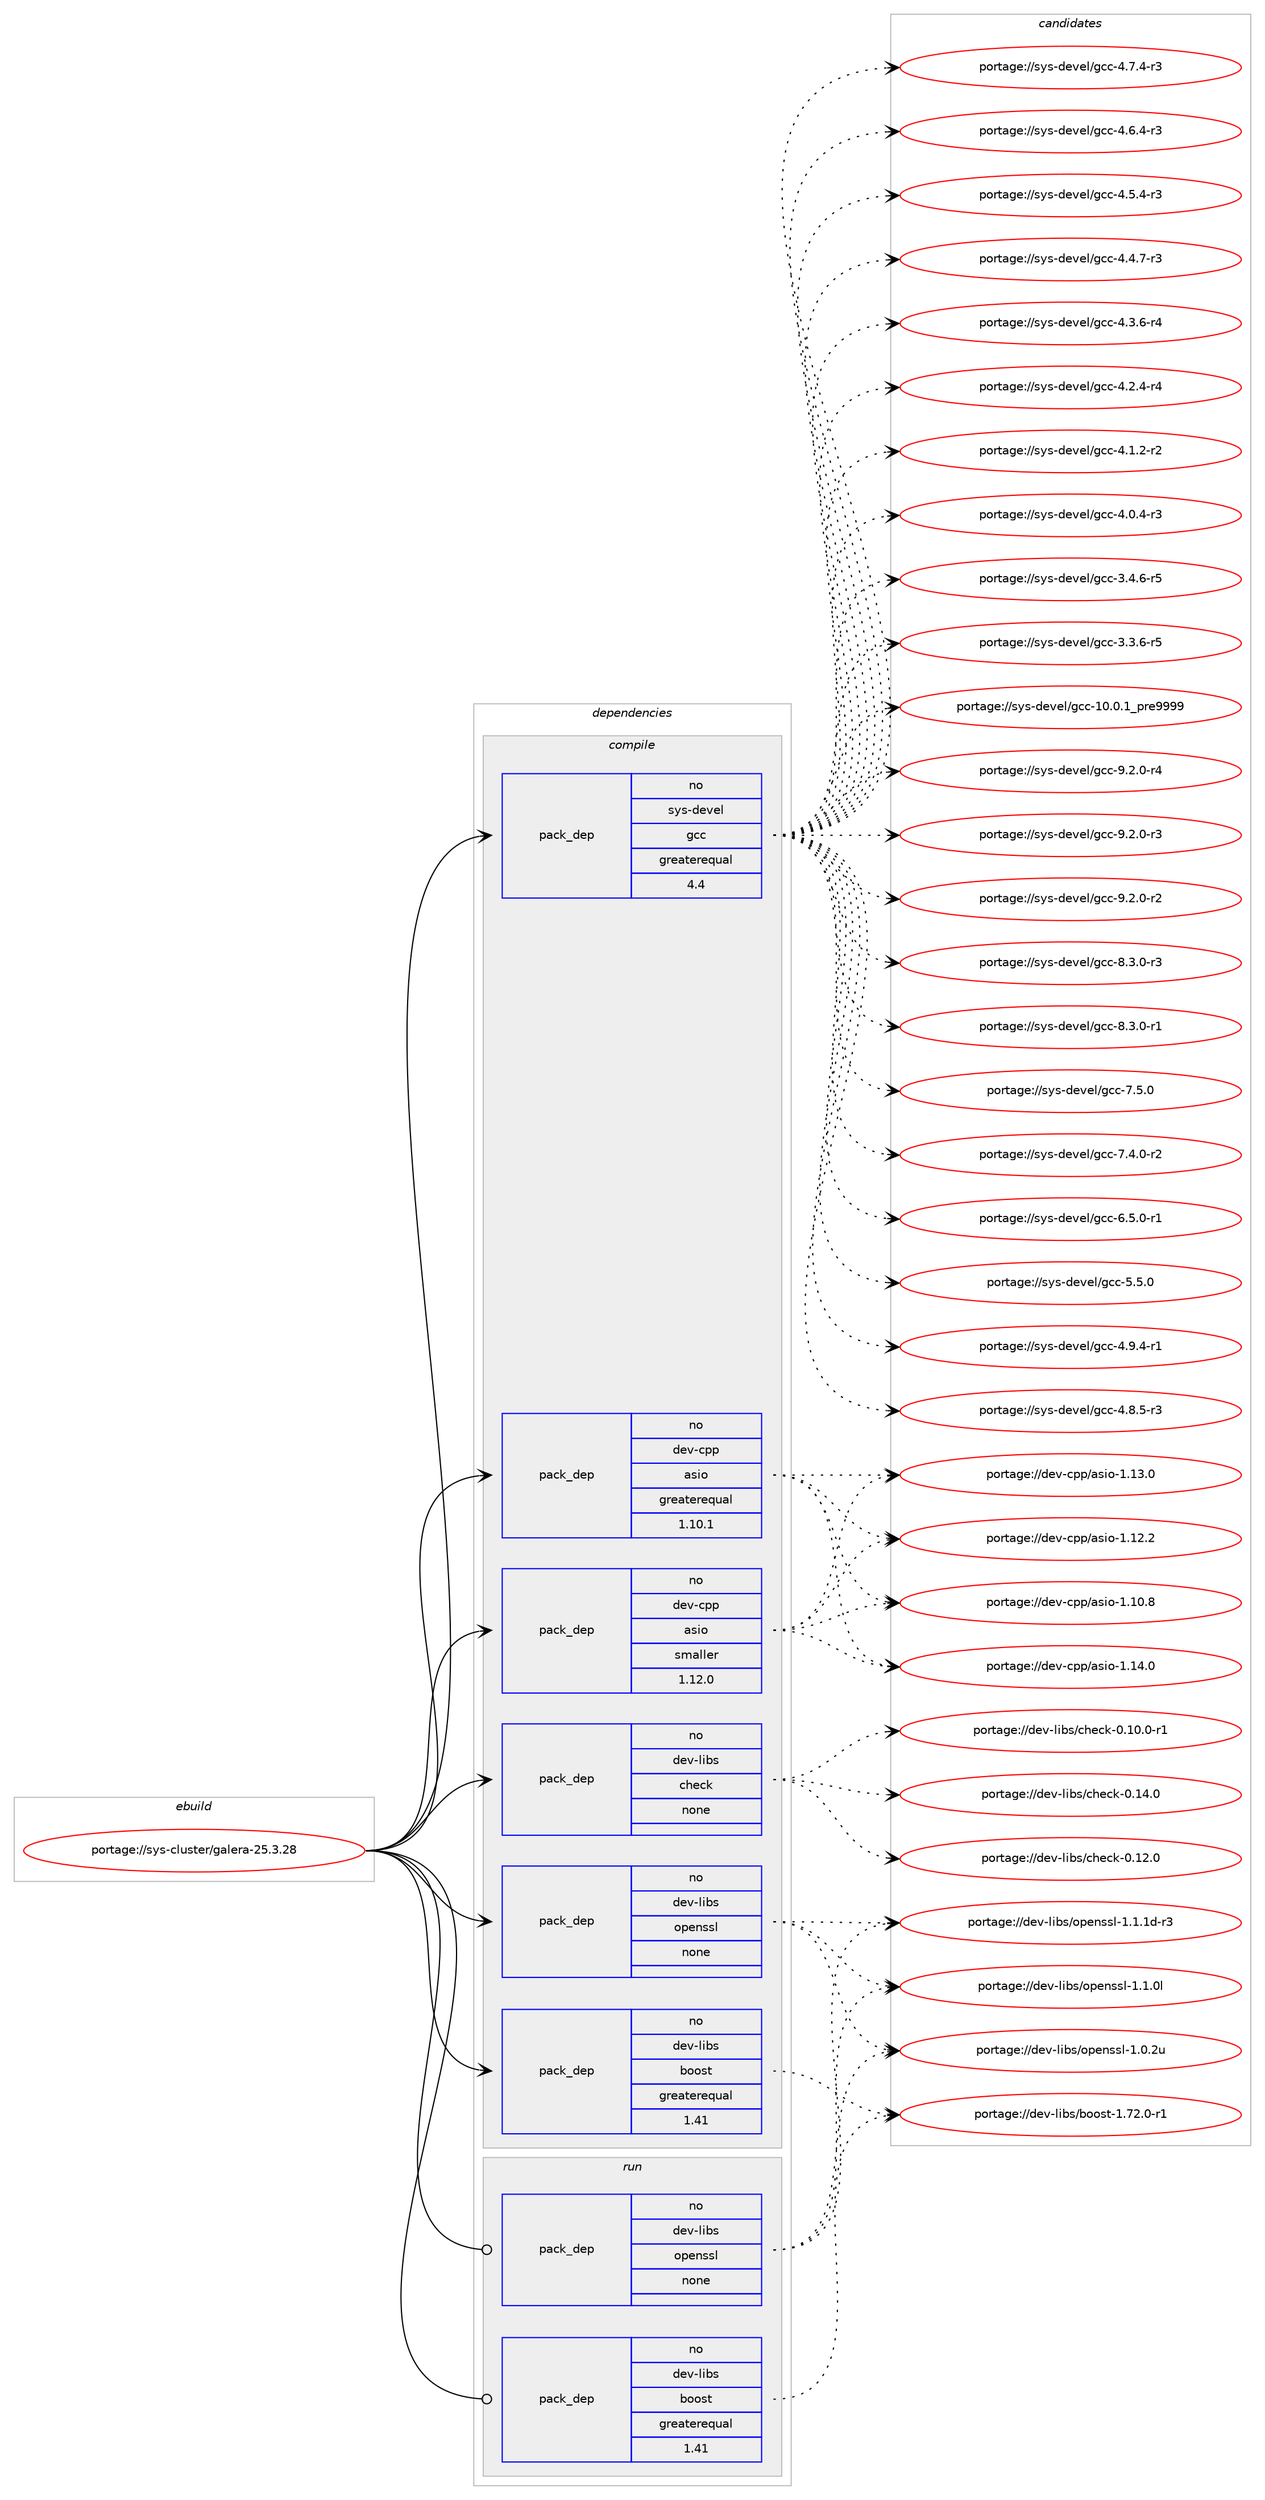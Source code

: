 digraph prolog {

# *************
# Graph options
# *************

newrank=true;
concentrate=true;
compound=true;
graph [rankdir=LR,fontname=Helvetica,fontsize=10,ranksep=1.5];#, ranksep=2.5, nodesep=0.2];
edge  [arrowhead=vee];
node  [fontname=Helvetica,fontsize=10];

# **********
# The ebuild
# **********

subgraph cluster_leftcol {
color=gray;
rank=same;
label=<<i>ebuild</i>>;
id [label="portage://sys-cluster/galera-25.3.28", color=red, width=4, href="../sys-cluster/galera-25.3.28.svg"];
}

# ****************
# The dependencies
# ****************

subgraph cluster_midcol {
color=gray;
label=<<i>dependencies</i>>;
subgraph cluster_compile {
fillcolor="#eeeeee";
style=filled;
label=<<i>compile</i>>;
subgraph pack43571 {
dependency56136 [label=<<TABLE BORDER="0" CELLBORDER="1" CELLSPACING="0" CELLPADDING="4" WIDTH="220"><TR><TD ROWSPAN="6" CELLPADDING="30">pack_dep</TD></TR><TR><TD WIDTH="110">no</TD></TR><TR><TD>dev-cpp</TD></TR><TR><TD>asio</TD></TR><TR><TD>greaterequal</TD></TR><TR><TD>1.10.1</TD></TR></TABLE>>, shape=none, color=blue];
}
id:e -> dependency56136:w [weight=20,style="solid",arrowhead="vee"];
subgraph pack43572 {
dependency56137 [label=<<TABLE BORDER="0" CELLBORDER="1" CELLSPACING="0" CELLPADDING="4" WIDTH="220"><TR><TD ROWSPAN="6" CELLPADDING="30">pack_dep</TD></TR><TR><TD WIDTH="110">no</TD></TR><TR><TD>dev-cpp</TD></TR><TR><TD>asio</TD></TR><TR><TD>smaller</TD></TR><TR><TD>1.12.0</TD></TR></TABLE>>, shape=none, color=blue];
}
id:e -> dependency56137:w [weight=20,style="solid",arrowhead="vee"];
subgraph pack43573 {
dependency56138 [label=<<TABLE BORDER="0" CELLBORDER="1" CELLSPACING="0" CELLPADDING="4" WIDTH="220"><TR><TD ROWSPAN="6" CELLPADDING="30">pack_dep</TD></TR><TR><TD WIDTH="110">no</TD></TR><TR><TD>dev-libs</TD></TR><TR><TD>boost</TD></TR><TR><TD>greaterequal</TD></TR><TR><TD>1.41</TD></TR></TABLE>>, shape=none, color=blue];
}
id:e -> dependency56138:w [weight=20,style="solid",arrowhead="vee"];
subgraph pack43574 {
dependency56139 [label=<<TABLE BORDER="0" CELLBORDER="1" CELLSPACING="0" CELLPADDING="4" WIDTH="220"><TR><TD ROWSPAN="6" CELLPADDING="30">pack_dep</TD></TR><TR><TD WIDTH="110">no</TD></TR><TR><TD>dev-libs</TD></TR><TR><TD>check</TD></TR><TR><TD>none</TD></TR><TR><TD></TD></TR></TABLE>>, shape=none, color=blue];
}
id:e -> dependency56139:w [weight=20,style="solid",arrowhead="vee"];
subgraph pack43575 {
dependency56140 [label=<<TABLE BORDER="0" CELLBORDER="1" CELLSPACING="0" CELLPADDING="4" WIDTH="220"><TR><TD ROWSPAN="6" CELLPADDING="30">pack_dep</TD></TR><TR><TD WIDTH="110">no</TD></TR><TR><TD>dev-libs</TD></TR><TR><TD>openssl</TD></TR><TR><TD>none</TD></TR><TR><TD></TD></TR></TABLE>>, shape=none, color=blue];
}
id:e -> dependency56140:w [weight=20,style="solid",arrowhead="vee"];
subgraph pack43576 {
dependency56141 [label=<<TABLE BORDER="0" CELLBORDER="1" CELLSPACING="0" CELLPADDING="4" WIDTH="220"><TR><TD ROWSPAN="6" CELLPADDING="30">pack_dep</TD></TR><TR><TD WIDTH="110">no</TD></TR><TR><TD>sys-devel</TD></TR><TR><TD>gcc</TD></TR><TR><TD>greaterequal</TD></TR><TR><TD>4.4</TD></TR></TABLE>>, shape=none, color=blue];
}
id:e -> dependency56141:w [weight=20,style="solid",arrowhead="vee"];
}
subgraph cluster_compileandrun {
fillcolor="#eeeeee";
style=filled;
label=<<i>compile and run</i>>;
}
subgraph cluster_run {
fillcolor="#eeeeee";
style=filled;
label=<<i>run</i>>;
subgraph pack43577 {
dependency56142 [label=<<TABLE BORDER="0" CELLBORDER="1" CELLSPACING="0" CELLPADDING="4" WIDTH="220"><TR><TD ROWSPAN="6" CELLPADDING="30">pack_dep</TD></TR><TR><TD WIDTH="110">no</TD></TR><TR><TD>dev-libs</TD></TR><TR><TD>boost</TD></TR><TR><TD>greaterequal</TD></TR><TR><TD>1.41</TD></TR></TABLE>>, shape=none, color=blue];
}
id:e -> dependency56142:w [weight=20,style="solid",arrowhead="odot"];
subgraph pack43578 {
dependency56143 [label=<<TABLE BORDER="0" CELLBORDER="1" CELLSPACING="0" CELLPADDING="4" WIDTH="220"><TR><TD ROWSPAN="6" CELLPADDING="30">pack_dep</TD></TR><TR><TD WIDTH="110">no</TD></TR><TR><TD>dev-libs</TD></TR><TR><TD>openssl</TD></TR><TR><TD>none</TD></TR><TR><TD></TD></TR></TABLE>>, shape=none, color=blue];
}
id:e -> dependency56143:w [weight=20,style="solid",arrowhead="odot"];
}
}

# **************
# The candidates
# **************

subgraph cluster_choices {
rank=same;
color=gray;
label=<<i>candidates</i>>;

subgraph choice43571 {
color=black;
nodesep=1;
choice1001011184599112112479711510511145494649524648 [label="portage://dev-cpp/asio-1.14.0", color=red, width=4,href="../dev-cpp/asio-1.14.0.svg"];
choice1001011184599112112479711510511145494649514648 [label="portage://dev-cpp/asio-1.13.0", color=red, width=4,href="../dev-cpp/asio-1.13.0.svg"];
choice1001011184599112112479711510511145494649504650 [label="portage://dev-cpp/asio-1.12.2", color=red, width=4,href="../dev-cpp/asio-1.12.2.svg"];
choice1001011184599112112479711510511145494649484656 [label="portage://dev-cpp/asio-1.10.8", color=red, width=4,href="../dev-cpp/asio-1.10.8.svg"];
dependency56136:e -> choice1001011184599112112479711510511145494649524648:w [style=dotted,weight="100"];
dependency56136:e -> choice1001011184599112112479711510511145494649514648:w [style=dotted,weight="100"];
dependency56136:e -> choice1001011184599112112479711510511145494649504650:w [style=dotted,weight="100"];
dependency56136:e -> choice1001011184599112112479711510511145494649484656:w [style=dotted,weight="100"];
}
subgraph choice43572 {
color=black;
nodesep=1;
choice1001011184599112112479711510511145494649524648 [label="portage://dev-cpp/asio-1.14.0", color=red, width=4,href="../dev-cpp/asio-1.14.0.svg"];
choice1001011184599112112479711510511145494649514648 [label="portage://dev-cpp/asio-1.13.0", color=red, width=4,href="../dev-cpp/asio-1.13.0.svg"];
choice1001011184599112112479711510511145494649504650 [label="portage://dev-cpp/asio-1.12.2", color=red, width=4,href="../dev-cpp/asio-1.12.2.svg"];
choice1001011184599112112479711510511145494649484656 [label="portage://dev-cpp/asio-1.10.8", color=red, width=4,href="../dev-cpp/asio-1.10.8.svg"];
dependency56137:e -> choice1001011184599112112479711510511145494649524648:w [style=dotted,weight="100"];
dependency56137:e -> choice1001011184599112112479711510511145494649514648:w [style=dotted,weight="100"];
dependency56137:e -> choice1001011184599112112479711510511145494649504650:w [style=dotted,weight="100"];
dependency56137:e -> choice1001011184599112112479711510511145494649484656:w [style=dotted,weight="100"];
}
subgraph choice43573 {
color=black;
nodesep=1;
choice10010111845108105981154798111111115116454946555046484511449 [label="portage://dev-libs/boost-1.72.0-r1", color=red, width=4,href="../dev-libs/boost-1.72.0-r1.svg"];
dependency56138:e -> choice10010111845108105981154798111111115116454946555046484511449:w [style=dotted,weight="100"];
}
subgraph choice43574 {
color=black;
nodesep=1;
choice100101118451081059811547991041019910745484649524648 [label="portage://dev-libs/check-0.14.0", color=red, width=4,href="../dev-libs/check-0.14.0.svg"];
choice100101118451081059811547991041019910745484649504648 [label="portage://dev-libs/check-0.12.0", color=red, width=4,href="../dev-libs/check-0.12.0.svg"];
choice1001011184510810598115479910410199107454846494846484511449 [label="portage://dev-libs/check-0.10.0-r1", color=red, width=4,href="../dev-libs/check-0.10.0-r1.svg"];
dependency56139:e -> choice100101118451081059811547991041019910745484649524648:w [style=dotted,weight="100"];
dependency56139:e -> choice100101118451081059811547991041019910745484649504648:w [style=dotted,weight="100"];
dependency56139:e -> choice1001011184510810598115479910410199107454846494846484511449:w [style=dotted,weight="100"];
}
subgraph choice43575 {
color=black;
nodesep=1;
choice1001011184510810598115471111121011101151151084549464946491004511451 [label="portage://dev-libs/openssl-1.1.1d-r3", color=red, width=4,href="../dev-libs/openssl-1.1.1d-r3.svg"];
choice100101118451081059811547111112101110115115108454946494648108 [label="portage://dev-libs/openssl-1.1.0l", color=red, width=4,href="../dev-libs/openssl-1.1.0l.svg"];
choice100101118451081059811547111112101110115115108454946484650117 [label="portage://dev-libs/openssl-1.0.2u", color=red, width=4,href="../dev-libs/openssl-1.0.2u.svg"];
dependency56140:e -> choice1001011184510810598115471111121011101151151084549464946491004511451:w [style=dotted,weight="100"];
dependency56140:e -> choice100101118451081059811547111112101110115115108454946494648108:w [style=dotted,weight="100"];
dependency56140:e -> choice100101118451081059811547111112101110115115108454946484650117:w [style=dotted,weight="100"];
}
subgraph choice43576 {
color=black;
nodesep=1;
choice115121115451001011181011084710399994557465046484511452 [label="portage://sys-devel/gcc-9.2.0-r4", color=red, width=4,href="../sys-devel/gcc-9.2.0-r4.svg"];
choice115121115451001011181011084710399994557465046484511451 [label="portage://sys-devel/gcc-9.2.0-r3", color=red, width=4,href="../sys-devel/gcc-9.2.0-r3.svg"];
choice115121115451001011181011084710399994557465046484511450 [label="portage://sys-devel/gcc-9.2.0-r2", color=red, width=4,href="../sys-devel/gcc-9.2.0-r2.svg"];
choice115121115451001011181011084710399994556465146484511451 [label="portage://sys-devel/gcc-8.3.0-r3", color=red, width=4,href="../sys-devel/gcc-8.3.0-r3.svg"];
choice115121115451001011181011084710399994556465146484511449 [label="portage://sys-devel/gcc-8.3.0-r1", color=red, width=4,href="../sys-devel/gcc-8.3.0-r1.svg"];
choice11512111545100101118101108471039999455546534648 [label="portage://sys-devel/gcc-7.5.0", color=red, width=4,href="../sys-devel/gcc-7.5.0.svg"];
choice115121115451001011181011084710399994555465246484511450 [label="portage://sys-devel/gcc-7.4.0-r2", color=red, width=4,href="../sys-devel/gcc-7.4.0-r2.svg"];
choice115121115451001011181011084710399994554465346484511449 [label="portage://sys-devel/gcc-6.5.0-r1", color=red, width=4,href="../sys-devel/gcc-6.5.0-r1.svg"];
choice11512111545100101118101108471039999455346534648 [label="portage://sys-devel/gcc-5.5.0", color=red, width=4,href="../sys-devel/gcc-5.5.0.svg"];
choice115121115451001011181011084710399994552465746524511449 [label="portage://sys-devel/gcc-4.9.4-r1", color=red, width=4,href="../sys-devel/gcc-4.9.4-r1.svg"];
choice115121115451001011181011084710399994552465646534511451 [label="portage://sys-devel/gcc-4.8.5-r3", color=red, width=4,href="../sys-devel/gcc-4.8.5-r3.svg"];
choice115121115451001011181011084710399994552465546524511451 [label="portage://sys-devel/gcc-4.7.4-r3", color=red, width=4,href="../sys-devel/gcc-4.7.4-r3.svg"];
choice115121115451001011181011084710399994552465446524511451 [label="portage://sys-devel/gcc-4.6.4-r3", color=red, width=4,href="../sys-devel/gcc-4.6.4-r3.svg"];
choice115121115451001011181011084710399994552465346524511451 [label="portage://sys-devel/gcc-4.5.4-r3", color=red, width=4,href="../sys-devel/gcc-4.5.4-r3.svg"];
choice115121115451001011181011084710399994552465246554511451 [label="portage://sys-devel/gcc-4.4.7-r3", color=red, width=4,href="../sys-devel/gcc-4.4.7-r3.svg"];
choice115121115451001011181011084710399994552465146544511452 [label="portage://sys-devel/gcc-4.3.6-r4", color=red, width=4,href="../sys-devel/gcc-4.3.6-r4.svg"];
choice115121115451001011181011084710399994552465046524511452 [label="portage://sys-devel/gcc-4.2.4-r4", color=red, width=4,href="../sys-devel/gcc-4.2.4-r4.svg"];
choice115121115451001011181011084710399994552464946504511450 [label="portage://sys-devel/gcc-4.1.2-r2", color=red, width=4,href="../sys-devel/gcc-4.1.2-r2.svg"];
choice115121115451001011181011084710399994552464846524511451 [label="portage://sys-devel/gcc-4.0.4-r3", color=red, width=4,href="../sys-devel/gcc-4.0.4-r3.svg"];
choice115121115451001011181011084710399994551465246544511453 [label="portage://sys-devel/gcc-3.4.6-r5", color=red, width=4,href="../sys-devel/gcc-3.4.6-r5.svg"];
choice115121115451001011181011084710399994551465146544511453 [label="portage://sys-devel/gcc-3.3.6-r5", color=red, width=4,href="../sys-devel/gcc-3.3.6-r5.svg"];
choice11512111545100101118101108471039999454948464846499511211410157575757 [label="portage://sys-devel/gcc-10.0.1_pre9999", color=red, width=4,href="../sys-devel/gcc-10.0.1_pre9999.svg"];
dependency56141:e -> choice115121115451001011181011084710399994557465046484511452:w [style=dotted,weight="100"];
dependency56141:e -> choice115121115451001011181011084710399994557465046484511451:w [style=dotted,weight="100"];
dependency56141:e -> choice115121115451001011181011084710399994557465046484511450:w [style=dotted,weight="100"];
dependency56141:e -> choice115121115451001011181011084710399994556465146484511451:w [style=dotted,weight="100"];
dependency56141:e -> choice115121115451001011181011084710399994556465146484511449:w [style=dotted,weight="100"];
dependency56141:e -> choice11512111545100101118101108471039999455546534648:w [style=dotted,weight="100"];
dependency56141:e -> choice115121115451001011181011084710399994555465246484511450:w [style=dotted,weight="100"];
dependency56141:e -> choice115121115451001011181011084710399994554465346484511449:w [style=dotted,weight="100"];
dependency56141:e -> choice11512111545100101118101108471039999455346534648:w [style=dotted,weight="100"];
dependency56141:e -> choice115121115451001011181011084710399994552465746524511449:w [style=dotted,weight="100"];
dependency56141:e -> choice115121115451001011181011084710399994552465646534511451:w [style=dotted,weight="100"];
dependency56141:e -> choice115121115451001011181011084710399994552465546524511451:w [style=dotted,weight="100"];
dependency56141:e -> choice115121115451001011181011084710399994552465446524511451:w [style=dotted,weight="100"];
dependency56141:e -> choice115121115451001011181011084710399994552465346524511451:w [style=dotted,weight="100"];
dependency56141:e -> choice115121115451001011181011084710399994552465246554511451:w [style=dotted,weight="100"];
dependency56141:e -> choice115121115451001011181011084710399994552465146544511452:w [style=dotted,weight="100"];
dependency56141:e -> choice115121115451001011181011084710399994552465046524511452:w [style=dotted,weight="100"];
dependency56141:e -> choice115121115451001011181011084710399994552464946504511450:w [style=dotted,weight="100"];
dependency56141:e -> choice115121115451001011181011084710399994552464846524511451:w [style=dotted,weight="100"];
dependency56141:e -> choice115121115451001011181011084710399994551465246544511453:w [style=dotted,weight="100"];
dependency56141:e -> choice115121115451001011181011084710399994551465146544511453:w [style=dotted,weight="100"];
dependency56141:e -> choice11512111545100101118101108471039999454948464846499511211410157575757:w [style=dotted,weight="100"];
}
subgraph choice43577 {
color=black;
nodesep=1;
choice10010111845108105981154798111111115116454946555046484511449 [label="portage://dev-libs/boost-1.72.0-r1", color=red, width=4,href="../dev-libs/boost-1.72.0-r1.svg"];
dependency56142:e -> choice10010111845108105981154798111111115116454946555046484511449:w [style=dotted,weight="100"];
}
subgraph choice43578 {
color=black;
nodesep=1;
choice1001011184510810598115471111121011101151151084549464946491004511451 [label="portage://dev-libs/openssl-1.1.1d-r3", color=red, width=4,href="../dev-libs/openssl-1.1.1d-r3.svg"];
choice100101118451081059811547111112101110115115108454946494648108 [label="portage://dev-libs/openssl-1.1.0l", color=red, width=4,href="../dev-libs/openssl-1.1.0l.svg"];
choice100101118451081059811547111112101110115115108454946484650117 [label="portage://dev-libs/openssl-1.0.2u", color=red, width=4,href="../dev-libs/openssl-1.0.2u.svg"];
dependency56143:e -> choice1001011184510810598115471111121011101151151084549464946491004511451:w [style=dotted,weight="100"];
dependency56143:e -> choice100101118451081059811547111112101110115115108454946494648108:w [style=dotted,weight="100"];
dependency56143:e -> choice100101118451081059811547111112101110115115108454946484650117:w [style=dotted,weight="100"];
}
}

}
